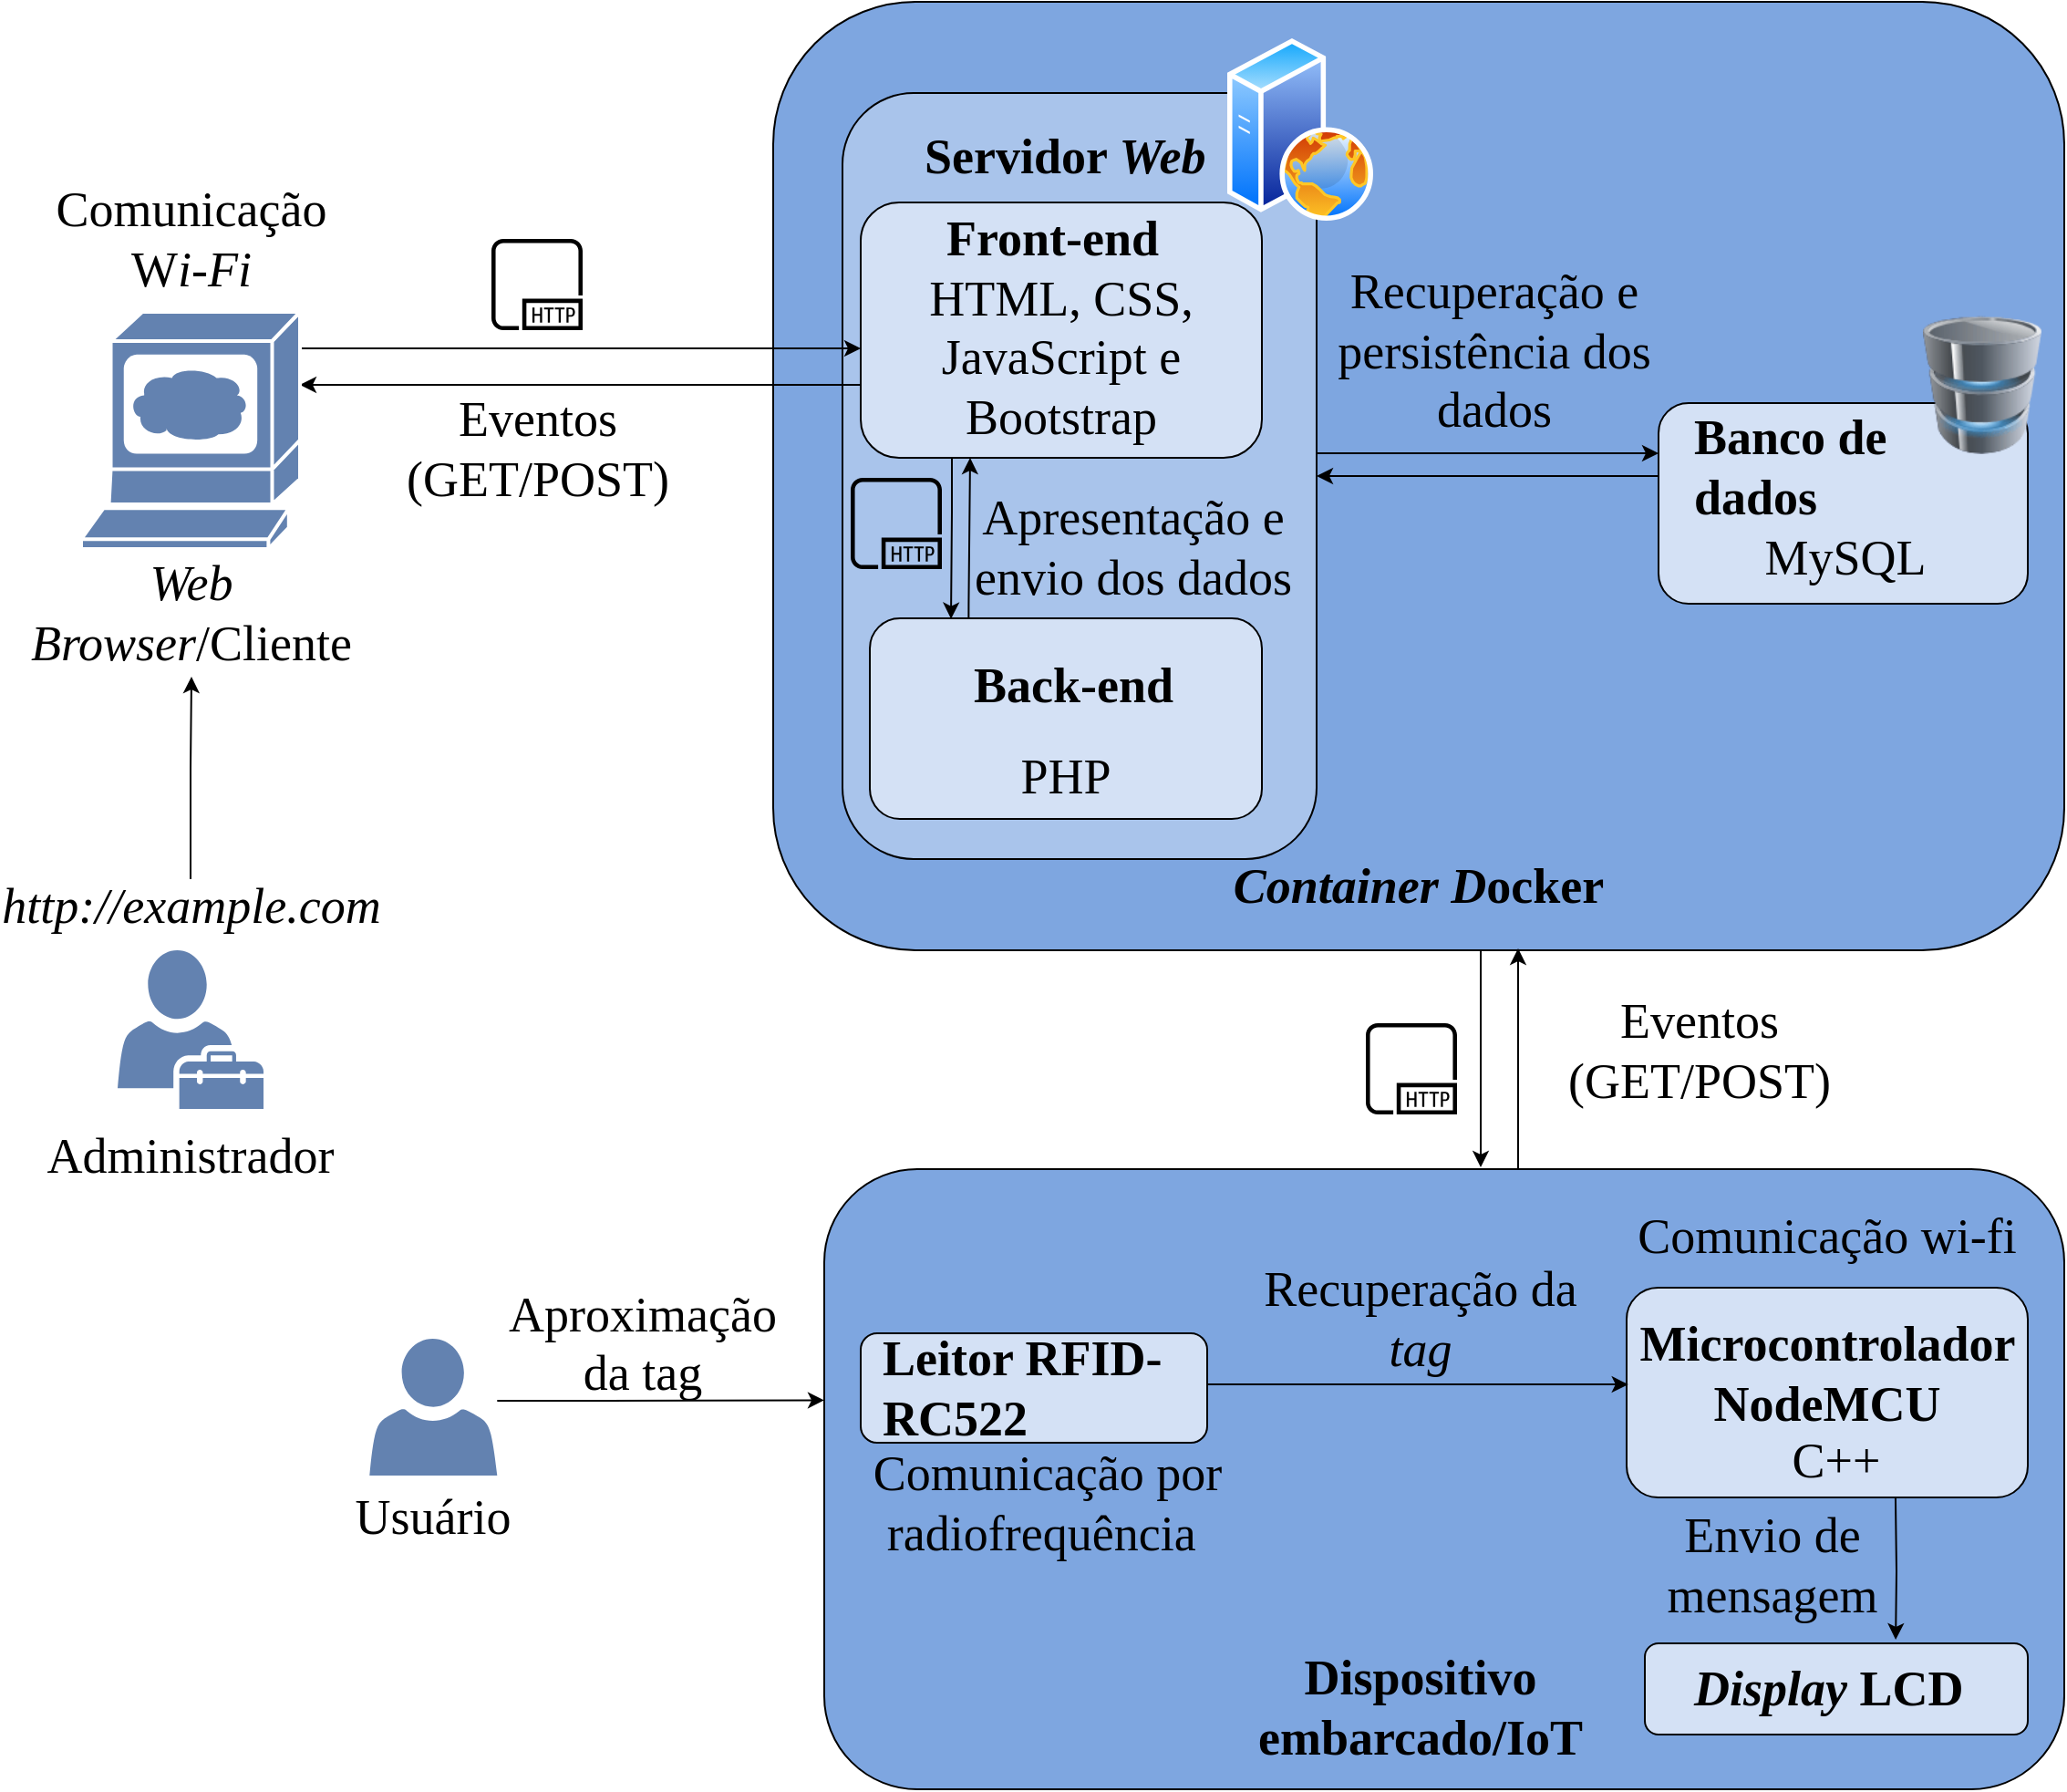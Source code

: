 <mxfile version="20.8.5" type="google"><diagram id="b0wzx9ONxdRVbKO0tMq7" name="ar"><mxGraphModel grid="1" page="1" gridSize="10" guides="1" tooltips="1" connect="1" arrows="1" fold="1" pageScale="1" pageWidth="827" pageHeight="1169" math="0" shadow="0"><root><mxCell id="0"/><mxCell id="1" parent="0"/><mxCell id="qznPIgW2SxoLf9IyZxrE-122" style="edgeStyle=orthogonalEdgeStyle;rounded=0;orthogonalLoop=1;jettySize=auto;html=1;fontSize=27;fontFamily=Times New Roman;" edge="1" parent="1" source="qznPIgW2SxoLf9IyZxrE-2"><mxGeometry relative="1" as="geometry"><mxPoint x="830" y="689" as="targetPoint"/><Array as="points"><mxPoint x="830" y="689"/></Array></mxGeometry></mxCell><mxCell id="qznPIgW2SxoLf9IyZxrE-2" value="" style="rounded=1;whiteSpace=wrap;html=1;fillColor=#7EA6E0;strokeColor=#000000;fontFamily=Times New Roman;fontSize=27;" vertex="1" parent="1"><mxGeometry x="442" y="50" width="708" height="520" as="geometry"/></mxCell><mxCell id="qznPIgW2SxoLf9IyZxrE-120" style="edgeStyle=orthogonalEdgeStyle;rounded=0;orthogonalLoop=1;jettySize=auto;html=1;entryX=0;entryY=0.25;entryDx=0;entryDy=0;fontSize=27;fontFamily=Times New Roman;" edge="1" parent="1" source="qznPIgW2SxoLf9IyZxrE-38" target="qznPIgW2SxoLf9IyZxrE-4"><mxGeometry relative="1" as="geometry"><Array as="points"><mxPoint x="800" y="298"/></Array></mxGeometry></mxCell><mxCell id="qznPIgW2SxoLf9IyZxrE-38" value="" style="rounded=1;whiteSpace=wrap;html=1;fontSize=27;fillColor=#A9C4EB;strokeColor=#000000;fontFamily=Times New Roman;" vertex="1" parent="1"><mxGeometry x="480" y="100" width="260" height="420" as="geometry"/></mxCell><mxCell id="qznPIgW2SxoLf9IyZxrE-3" value="&lt;font style=&quot;font-size: 27px;&quot;&gt;&lt;b style=&quot;font-size: 27px;&quot;&gt;&lt;i style=&quot;font-size: 27px;&quot;&gt;Container D&lt;/i&gt;ocker&lt;/b&gt;&lt;/font&gt;" style="text;html=1;strokeColor=none;fillColor=none;align=center;verticalAlign=middle;whiteSpace=wrap;rounded=0;fontFamily=Times New Roman;fontSize=27;" vertex="1" parent="1"><mxGeometry x="691" y="520" width="210" height="30" as="geometry"/></mxCell><mxCell id="qznPIgW2SxoLf9IyZxrE-121" style="edgeStyle=orthogonalEdgeStyle;rounded=0;orthogonalLoop=1;jettySize=auto;html=1;fontSize=27;fontFamily=Times New Roman;" edge="1" parent="1" source="qznPIgW2SxoLf9IyZxrE-4"><mxGeometry relative="1" as="geometry"><mxPoint x="740" y="310" as="targetPoint"/><Array as="points"><mxPoint x="880" y="310"/><mxPoint x="880" y="310"/></Array></mxGeometry></mxCell><mxCell id="qznPIgW2SxoLf9IyZxrE-4" value="" style="rounded=1;whiteSpace=wrap;html=1;fontSize=27;fillColor=#D4E1F5;strokeColor=#000000;fontFamily=Times New Roman;" vertex="1" parent="1"><mxGeometry x="927.5" y="270" width="202.5" height="110" as="geometry"/></mxCell><mxCell id="qznPIgW2SxoLf9IyZxrE-130" style="edgeStyle=orthogonalEdgeStyle;rounded=0;orthogonalLoop=1;jettySize=auto;html=1;fontSize=27;fontFamily=Times New Roman;" edge="1" parent="1" source="qznPIgW2SxoLf9IyZxrE-5" target="qznPIgW2SxoLf9IyZxrE-63"><mxGeometry relative="1" as="geometry"><Array as="points"><mxPoint x="400" y="260"/><mxPoint x="400" y="260"/></Array></mxGeometry></mxCell><mxCell id="qznPIgW2SxoLf9IyZxrE-139" style="edgeStyle=orthogonalEdgeStyle;rounded=0;orthogonalLoop=1;jettySize=auto;html=1;entryX=0.207;entryY=0.003;entryDx=0;entryDy=0;fontSize=27;fontFamily=Times New Roman;entryPerimeter=0;" edge="1" parent="1" source="qznPIgW2SxoLf9IyZxrE-5" target="qznPIgW2SxoLf9IyZxrE-6"><mxGeometry relative="1" as="geometry"><Array as="points"><mxPoint x="540" y="330"/><mxPoint x="540" y="330"/></Array></mxGeometry></mxCell><mxCell id="qznPIgW2SxoLf9IyZxrE-5" value="" style="rounded=1;whiteSpace=wrap;html=1;fontSize=27;fillColor=#D4E1F5;strokeColor=#000000;fontFamily=Times New Roman;" vertex="1" parent="1"><mxGeometry x="490" y="160" width="220" height="140" as="geometry"/></mxCell><mxCell id="qznPIgW2SxoLf9IyZxrE-6" value="" style="rounded=1;whiteSpace=wrap;html=1;fontSize=27;fillColor=#D4E1F5;strokeColor=#000000;fontFamily=Times New Roman;" vertex="1" parent="1"><mxGeometry x="495" y="388" width="215" height="110" as="geometry"/></mxCell><mxCell id="qznPIgW2SxoLf9IyZxrE-7" value="&lt;b style=&quot;font-size: 27px;&quot;&gt;Front-end&lt;/b&gt;" style="text;html=1;strokeColor=none;fillColor=none;align=left;verticalAlign=middle;whiteSpace=wrap;rounded=0;fontSize=27;fontFamily=Times New Roman;" vertex="1" parent="1"><mxGeometry x="535" y="165" width="130" height="30" as="geometry"/></mxCell><mxCell id="qznPIgW2SxoLf9IyZxrE-8" value="&lt;font style=&quot;font-size: 27px;&quot;&gt;&lt;b style=&quot;font-size: 27px;&quot;&gt;Banco de dados&lt;/b&gt;&lt;/font&gt;" style="text;html=1;strokeColor=none;fillColor=none;align=left;verticalAlign=middle;whiteSpace=wrap;rounded=0;fontSize=27;fontFamily=Times New Roman;" vertex="1" parent="1"><mxGeometry x="945" y="290" width="165" height="30" as="geometry"/></mxCell><mxCell id="qznPIgW2SxoLf9IyZxrE-11" value="HTML, CSS, JavaScript e Bootstrap" style="text;html=1;strokeColor=none;fillColor=none;align=center;verticalAlign=middle;whiteSpace=wrap;rounded=0;fontSize=27;fontFamily=Times New Roman;" vertex="1" parent="1"><mxGeometry x="483.13" y="230" width="233.75" height="30" as="geometry"/></mxCell><mxCell id="qznPIgW2SxoLf9IyZxrE-13" value="MySQL" style="text;html=1;strokeColor=none;fillColor=none;align=center;verticalAlign=middle;whiteSpace=wrap;rounded=0;fontSize=27;fontFamily=Times New Roman;" vertex="1" parent="1"><mxGeometry x="1000" y="340" width="60" height="30" as="geometry"/></mxCell><mxCell id="qznPIgW2SxoLf9IyZxrE-16" value="&lt;br style=&quot;font-size: 27px;&quot;&gt;&lt;span style=&quot;orphans: 2; text-align: center; text-indent: 0px; widows: 2; text-decoration-thickness: initial; text-decoration-style: initial; text-decoration-color: initial; float: none; font-size: 27px; display: inline !important;&quot;&gt;&lt;font style=&quot;font-size: 27px;&quot;&gt;Recuperação e persistência dos dados&lt;/font&gt;&lt;/span&gt;" style="text;html=1;strokeColor=none;fillColor=none;align=center;verticalAlign=middle;whiteSpace=wrap;rounded=0;fontSize=27;fontFamily=Times New Roman;" vertex="1" parent="1"><mxGeometry x="740" y="210" width="195" height="30" as="geometry"/></mxCell><mxCell id="qznPIgW2SxoLf9IyZxrE-19" value="&lt;font style=&quot;font-size: 27px;&quot;&gt;&lt;br style=&quot;font-size: 27px;&quot;&gt;&lt;span style=&quot;orphans: 2; text-align: center; text-indent: 0px; widows: 2; text-decoration-thickness: initial; text-decoration-style: initial; text-decoration-color: initial; float: none; font-size: 27px; display: inline !important;&quot;&gt;&lt;font style=&quot;font-size: 27px;&quot;&gt;Apresentação e envio dos dados&lt;/font&gt;&lt;/span&gt;&lt;/font&gt;" style="text;html=1;strokeColor=none;fillColor=none;align=center;verticalAlign=middle;whiteSpace=wrap;rounded=0;fontSize=27;fontFamily=Times New Roman;" vertex="1" parent="1"><mxGeometry x="550" y="315" width="179" height="35" as="geometry"/></mxCell><mxCell id="qznPIgW2SxoLf9IyZxrE-123" style="edgeStyle=orthogonalEdgeStyle;rounded=0;orthogonalLoop=1;jettySize=auto;html=1;fontSize=27;entryX=0.577;entryY=0.998;entryDx=0;entryDy=0;entryPerimeter=0;fontFamily=Times New Roman;" edge="1" parent="1" source="qznPIgW2SxoLf9IyZxrE-20" target="qznPIgW2SxoLf9IyZxrE-2"><mxGeometry relative="1" as="geometry"><mxPoint x="880" y="590" as="targetPoint"/><Array as="points"><mxPoint x="850" y="569"/></Array></mxGeometry></mxCell><mxCell id="qznPIgW2SxoLf9IyZxrE-20" value="" style="rounded=1;whiteSpace=wrap;html=1;fillColor=#7EA6E0;fontFamily=Times New Roman;fontSize=27;" vertex="1" parent="1"><mxGeometry x="470" y="690" width="680" height="340" as="geometry"/></mxCell><mxCell id="qznPIgW2SxoLf9IyZxrE-21" value="&lt;font style=&quot;font-size: 27px;&quot;&gt;&lt;b style=&quot;font-size: 27px;&quot;&gt;Dispositivo embarcado/IoT&lt;/b&gt;&lt;/font&gt;" style="text;html=1;strokeColor=none;fillColor=none;align=center;verticalAlign=middle;whiteSpace=wrap;rounded=0;fontFamily=Times New Roman;fontSize=27;" vertex="1" parent="1"><mxGeometry x="652" y="970" width="290" height="30" as="geometry"/></mxCell><mxCell id="qznPIgW2SxoLf9IyZxrE-108" style="edgeStyle=orthogonalEdgeStyle;rounded=0;orthogonalLoop=1;jettySize=auto;html=1;entryX=0.655;entryY=-0.04;entryDx=0;entryDy=0;entryPerimeter=0;fontSize=27;fontFamily=Times New Roman;" edge="1" parent="1" target="qznPIgW2SxoLf9IyZxrE-79"><mxGeometry relative="1" as="geometry"><mxPoint x="1057.47" y="870.0" as="sourcePoint"/><Array as="points"/></mxGeometry></mxCell><mxCell id="qznPIgW2SxoLf9IyZxrE-22" value="" style="rounded=1;whiteSpace=wrap;html=1;fontSize=27;fillColor=#D4E1F5;strokeColor=#000000;fontFamily=Times New Roman;" vertex="1" parent="1"><mxGeometry x="910" y="755" width="220" height="115" as="geometry"/></mxCell><mxCell id="qznPIgW2SxoLf9IyZxrE-23" value="&lt;font style=&quot;font-size: 27px;&quot;&gt;&lt;b style=&quot;font-size: 27px;&quot;&gt;Microcontrolador NodeMCU&lt;/b&gt;&lt;/font&gt;" style="text;html=1;strokeColor=none;fillColor=none;align=center;verticalAlign=middle;whiteSpace=wrap;rounded=0;fontSize=27;fontFamily=Times New Roman;" vertex="1" parent="1"><mxGeometry x="980" y="787" width="80" height="30" as="geometry"/></mxCell><mxCell id="qznPIgW2SxoLf9IyZxrE-24" value="C++" style="text;html=1;strokeColor=none;fillColor=none;align=center;verticalAlign=middle;whiteSpace=wrap;rounded=0;fontSize=27;fontFamily=Times New Roman;" vertex="1" parent="1"><mxGeometry x="995" y="830" width="60" height="40" as="geometry"/></mxCell><mxCell id="qznPIgW2SxoLf9IyZxrE-28" style="edgeStyle=orthogonalEdgeStyle;rounded=0;orthogonalLoop=1;jettySize=auto;html=1;entryX=0.004;entryY=0.461;entryDx=0;entryDy=0;entryPerimeter=0;fontSize=27;fontFamily=Times New Roman;" edge="1" parent="1" source="qznPIgW2SxoLf9IyZxrE-25" target="qznPIgW2SxoLf9IyZxrE-22"><mxGeometry relative="1" as="geometry"><Array as="points"><mxPoint x="745" y="808"/><mxPoint x="745" y="808"/></Array></mxGeometry></mxCell><mxCell id="qznPIgW2SxoLf9IyZxrE-25" value="" style="rounded=1;whiteSpace=wrap;html=1;fontSize=27;fillColor=#D4E1F5;strokeColor=#000000;fontFamily=Times New Roman;" vertex="1" parent="1"><mxGeometry x="490" y="780" width="190" height="60" as="geometry"/></mxCell><mxCell id="qznPIgW2SxoLf9IyZxrE-26" value="&lt;span style=&quot;font-weight: 700; font-size: 27px;&quot; class=&quot;JsGRdQ&quot;&gt;&lt;font style=&quot;font-size: 27px;&quot;&gt;Leitor RFID-RC522&lt;/font&gt;&lt;/span&gt;" style="text;html=1;strokeColor=none;fillColor=none;align=left;verticalAlign=middle;whiteSpace=wrap;rounded=0;fontSize=27;fontFamily=Times New Roman;" vertex="1" parent="1"><mxGeometry x="500" y="795" width="170" height="30" as="geometry"/></mxCell><mxCell id="qznPIgW2SxoLf9IyZxrE-36" value="" style="shape=image;html=1;verticalAlign=top;verticalLabelPosition=bottom;labelBackgroundColor=#ffffff;imageAspect=0;aspect=fixed;image=https://cdn4.iconfinder.com/data/icons/essentials-73/24/041_-_Wifi-128.png;fontSize=27;strokeColor=#000000;fillColor=#D4E1F5;fontFamily=Times New Roman;" vertex="1" parent="1"><mxGeometry x="1085" y="740" width="40" height="40" as="geometry"/></mxCell><mxCell id="qznPIgW2SxoLf9IyZxrE-37" value="Comunicação wi-fi" style="text;html=1;strokeColor=none;fillColor=none;align=center;verticalAlign=middle;whiteSpace=wrap;rounded=0;fontSize=27;fontFamily=Times New Roman;" vertex="1" parent="1"><mxGeometry x="910" y="707" width="220" height="40" as="geometry"/></mxCell><mxCell id="qznPIgW2SxoLf9IyZxrE-41" value="&lt;font style=&quot;font-size: 27px;&quot;&gt;&lt;b style=&quot;font-size: 27px;&quot;&gt;Servidor &lt;i style=&quot;font-size: 27px;&quot;&gt;Web&lt;/i&gt;&lt;/b&gt;&lt;/font&gt;" style="text;html=1;strokeColor=none;fillColor=none;align=left;verticalAlign=middle;whiteSpace=wrap;rounded=0;fontFamily=Times New Roman;fontSize=27;" vertex="1" parent="1"><mxGeometry x="522.5" y="120" width="175" height="30" as="geometry"/></mxCell><mxCell id="qznPIgW2SxoLf9IyZxrE-45" value="" style="shape=image;verticalLabelPosition=bottom;labelBackgroundColor=default;verticalAlign=top;aspect=fixed;imageAspect=0;image=https://www.nicolameyer.com/wp-content/uploads/2019/09/rfid-logo-800.png;fontFamily=Times New Roman;fontSize=27;" vertex="1" parent="1"><mxGeometry x="652.5" y="747" width="45" height="45" as="geometry"/></mxCell><mxCell id="qznPIgW2SxoLf9IyZxrE-46" value="Comunicação por radiofrequência&amp;nbsp;" style="text;html=1;strokeColor=none;fillColor=none;align=center;verticalAlign=middle;whiteSpace=wrap;rounded=0;fontSize=27;fontFamily=Times New Roman;" vertex="1" parent="1"><mxGeometry x="484.5" y="858" width="215" height="30" as="geometry"/></mxCell><mxCell id="qznPIgW2SxoLf9IyZxrE-56" value="Eventos (GET/POST)" style="text;html=1;strokeColor=none;fillColor=none;align=center;verticalAlign=middle;whiteSpace=wrap;rounded=0;fontSize=27;fontFamily=Times New Roman;" vertex="1" parent="1"><mxGeometry x="217.5" y="280" width="190" height="30" as="geometry"/></mxCell><mxCell id="qznPIgW2SxoLf9IyZxrE-59" value="" style="aspect=fixed;perimeter=ellipsePerimeter;html=1;align=center;shadow=0;dashed=0;spacingTop=3;image;image=img/lib/active_directory/web_server.svg;fontSize=27;strokeColor=#000000;fillColor=#7EA6E0;fontFamily=Times New Roman;" vertex="1" parent="1"><mxGeometry x="691" y="70" width="80" height="100" as="geometry"/></mxCell><mxCell id="qznPIgW2SxoLf9IyZxrE-62" value="" style="image;html=1;image=img/lib/clip_art/computers/Database_128x128.png;fontSize=27;strokeColor=#000000;fillColor=#CCFFFF;fontFamily=Times New Roman;" vertex="1" parent="1"><mxGeometry x="1072.5" y="220" width="65" height="80" as="geometry"/></mxCell><mxCell id="qznPIgW2SxoLf9IyZxrE-126" style="edgeStyle=orthogonalEdgeStyle;rounded=0;orthogonalLoop=1;jettySize=auto;html=1;fontSize=27;fontFamily=Times New Roman;" edge="1" parent="1" source="qznPIgW2SxoLf9IyZxrE-63"><mxGeometry relative="1" as="geometry"><Array as="points"><mxPoint x="490" y="240"/></Array><mxPoint x="490" y="240" as="targetPoint"/></mxGeometry></mxCell><mxCell id="qznPIgW2SxoLf9IyZxrE-63" value="" style="shape=mxgraph.cisco.computers_and_peripherals.web_browser;html=1;pointerEvents=1;dashed=0;fillColor=#6382B0;strokeColor=#ffffff;strokeWidth=2;verticalLabelPosition=bottom;verticalAlign=top;align=center;outlineConnect=0;fontSize=27;fontFamily=Times New Roman;" vertex="1" parent="1"><mxGeometry x="62.5" y="220" width="120" height="130" as="geometry"/></mxCell><mxCell id="qznPIgW2SxoLf9IyZxrE-65" value="" style="sketch=0;outlineConnect=0;fontColor=#232F3E;gradientColor=none;fillColor=#000000;strokeColor=none;dashed=0;verticalLabelPosition=bottom;verticalAlign=top;align=center;html=1;fontSize=27;fontStyle=0;aspect=fixed;pointerEvents=1;shape=mxgraph.aws4.http_protocol;fontFamily=Times New Roman;" vertex="1" parent="1"><mxGeometry x="287.5" y="180" width="50" height="50" as="geometry"/></mxCell><mxCell id="qznPIgW2SxoLf9IyZxrE-69" value="&lt;i style=&quot;font-size: 27px;&quot;&gt;Web Browser&lt;/i&gt;/Cliente" style="text;html=1;strokeColor=none;fillColor=none;align=center;verticalAlign=middle;whiteSpace=wrap;rounded=0;fontSize=27;fontFamily=Times New Roman;" vertex="1" parent="1"><mxGeometry x="27.5" y="370" width="190" height="30" as="geometry"/></mxCell><mxCell id="qznPIgW2SxoLf9IyZxrE-125" style="edgeStyle=orthogonalEdgeStyle;rounded=0;orthogonalLoop=1;jettySize=auto;html=1;fontSize=27;fontFamily=Times New Roman;" edge="1" parent="1" source="qznPIgW2SxoLf9IyZxrE-75"><mxGeometry relative="1" as="geometry"><Array as="points"><mxPoint x="122.5" y="470"/><mxPoint x="122.5" y="470"/></Array><mxPoint x="123" y="420" as="targetPoint"/></mxGeometry></mxCell><mxCell id="qznPIgW2SxoLf9IyZxrE-75" value="&lt;i style=&quot;font-size: 27px;&quot;&gt;http://example.com&lt;/i&gt;" style="text;html=1;strokeColor=none;fillColor=none;align=center;verticalAlign=middle;whiteSpace=wrap;rounded=0;fontSize=27;fontFamily=Times New Roman;" vertex="1" parent="1"><mxGeometry x="27.5" y="531" width="190" height="30" as="geometry"/></mxCell><mxCell id="qznPIgW2SxoLf9IyZxrE-79" value="" style="rounded=1;whiteSpace=wrap;html=1;fontSize=27;fillColor=#D4E1F5;strokeColor=#000000;fontFamily=Times New Roman;" vertex="1" parent="1"><mxGeometry x="920" y="950" width="210" height="50" as="geometry"/></mxCell><mxCell id="qznPIgW2SxoLf9IyZxrE-80" value="&lt;font style=&quot;font-size: 27px;&quot;&gt;&lt;b style=&quot;font-size: 27px;&quot;&gt;&lt;i style=&quot;font-size: 27px;&quot;&gt;Display &lt;/i&gt;LCD&lt;/b&gt;&lt;/font&gt;" style="text;html=1;strokeColor=none;fillColor=none;align=left;verticalAlign=middle;whiteSpace=wrap;rounded=0;fontSize=27;fontFamily=Times New Roman;" vertex="1" parent="1"><mxGeometry x="945" y="960" width="167.5" height="30" as="geometry"/></mxCell><mxCell id="qznPIgW2SxoLf9IyZxrE-89" value="Administrador" style="text;whiteSpace=wrap;html=1;fontSize=27;align=center;fontFamily=Times New Roman;" vertex="1" parent="1"><mxGeometry x="20" y="660" width="205" height="40" as="geometry"/></mxCell><mxCell id="qznPIgW2SxoLf9IyZxrE-104" value="Comunicação W&lt;i style=&quot;font-size: 27px;&quot;&gt;i-Fi&lt;/i&gt;" style="text;html=1;strokeColor=none;fillColor=none;align=center;verticalAlign=middle;whiteSpace=wrap;rounded=0;fontSize=27;fontFamily=Times New Roman;" vertex="1" parent="1"><mxGeometry x="38.5" y="160" width="168" height="40" as="geometry"/></mxCell><mxCell id="qznPIgW2SxoLf9IyZxrE-110" value="Eventos (GET/POST)" style="text;html=1;strokeColor=none;fillColor=none;align=center;verticalAlign=middle;whiteSpace=wrap;rounded=0;fontSize=27;fontFamily=Times New Roman;" vertex="1" parent="1"><mxGeometry x="855" y="610" width="190" height="30" as="geometry"/></mxCell><mxCell id="qznPIgW2SxoLf9IyZxrE-111" value="" style="sketch=0;outlineConnect=0;fontColor=#232F3E;gradientColor=none;fillColor=#000000;strokeColor=none;dashed=0;verticalLabelPosition=bottom;verticalAlign=top;align=center;html=1;fontSize=27;fontStyle=0;aspect=fixed;pointerEvents=1;shape=mxgraph.aws4.http_protocol;fontFamily=Times New Roman;" vertex="1" parent="1"><mxGeometry x="767" y="610" width="50" height="50" as="geometry"/></mxCell><mxCell id="qznPIgW2SxoLf9IyZxrE-112" value="" style="shape=image;html=1;verticalAlign=top;verticalLabelPosition=bottom;labelBackgroundColor=#ffffff;imageAspect=0;aspect=fixed;image=https://cdn4.iconfinder.com/data/icons/essentials-73/24/041_-_Wifi-128.png;fontSize=27;strokeColor=#000000;fillColor=#D4E1F5;fontFamily=Times New Roman;" vertex="1" parent="1"><mxGeometry x="42.5" y="200" width="40" height="40" as="geometry"/></mxCell><mxCell id="qznPIgW2SxoLf9IyZxrE-115" value="Envio de mensagem" style="text;html=1;strokeColor=none;fillColor=none;align=center;verticalAlign=middle;whiteSpace=wrap;rounded=0;fontSize=27;fontFamily=Times New Roman;" vertex="1" parent="1"><mxGeometry x="945" y="892" width="90" height="30" as="geometry"/></mxCell><mxCell id="qznPIgW2SxoLf9IyZxrE-118" value="Recuperação da &lt;i style=&quot;font-size: 27px;&quot;&gt;tag&lt;/i&gt;" style="text;html=1;strokeColor=none;fillColor=none;align=center;verticalAlign=middle;whiteSpace=wrap;rounded=0;fontSize=27;fontFamily=Times New Roman;" vertex="1" parent="1"><mxGeometry x="710" y="757" width="174" height="30" as="geometry"/></mxCell><mxCell id="qznPIgW2SxoLf9IyZxrE-140" style="edgeStyle=orthogonalEdgeStyle;rounded=0;orthogonalLoop=1;jettySize=auto;html=1;fontSize=27;fontFamily=Times New Roman;exitX=0.252;exitY=-0.001;exitDx=0;exitDy=0;exitPerimeter=0;" edge="1" parent="1" source="qznPIgW2SxoLf9IyZxrE-6"><mxGeometry relative="1" as="geometry"><mxPoint x="543" y="380" as="sourcePoint"/><mxPoint x="550" y="300" as="targetPoint"/><Array as="points"><mxPoint x="549" y="380"/><mxPoint x="550" y="380"/></Array></mxGeometry></mxCell><mxCell id="qznPIgW2SxoLf9IyZxrE-127" value="&lt;b style=&quot;font-size: 27px;&quot;&gt;Back-end&lt;/b&gt;" style="text;html=1;strokeColor=none;fillColor=none;align=left;verticalAlign=middle;whiteSpace=wrap;rounded=0;fontSize=27;fontFamily=Times New Roman;" vertex="1" parent="1"><mxGeometry x="550" y="410" width="120" height="30" as="geometry"/></mxCell><mxCell id="qznPIgW2SxoLf9IyZxrE-128" value="PHP" style="text;html=1;strokeColor=none;fillColor=none;align=center;verticalAlign=middle;whiteSpace=wrap;rounded=0;fontSize=27;fontFamily=Times New Roman;" vertex="1" parent="1"><mxGeometry x="540" y="460" width="125" height="30" as="geometry"/></mxCell><mxCell id="qznPIgW2SxoLf9IyZxrE-134" value="" style="sketch=0;pointerEvents=1;shadow=0;dashed=0;html=1;strokeColor=none;fillColor=#6382B0;labelPosition=center;verticalLabelPosition=bottom;verticalAlign=top;outlineConnect=0;align=center;shape=mxgraph.office.users.tenant_admin;fontSize=27;fontFamily=Times New Roman;" vertex="1" parent="1"><mxGeometry x="82.5" y="570" width="80" height="87" as="geometry"/></mxCell><mxCell id="qznPIgW2SxoLf9IyZxrE-137" style="edgeStyle=orthogonalEdgeStyle;rounded=0;orthogonalLoop=1;jettySize=auto;html=1;entryX=-0.001;entryY=0.471;entryDx=0;entryDy=0;entryPerimeter=0;fontSize=27;fontFamily=Times New Roman;" edge="1" parent="1" source="qznPIgW2SxoLf9IyZxrE-135"><mxGeometry relative="1" as="geometry"><mxPoint x="469.995" y="816.69" as="targetPoint"/><Array as="points"><mxPoint x="350.65" y="817"/><mxPoint x="350.65" y="817"/></Array></mxGeometry></mxCell><mxCell id="qznPIgW2SxoLf9IyZxrE-135" value="" style="sketch=0;pointerEvents=1;shadow=0;dashed=0;html=1;strokeColor=none;fillColor=#6382B0;labelPosition=center;verticalLabelPosition=bottom;verticalAlign=top;outlineConnect=0;align=center;shape=mxgraph.office.users.user;fontSize=27;fontFamily=Times New Roman;" vertex="1" parent="1"><mxGeometry x="220.65" y="783" width="70" height="75" as="geometry"/></mxCell><mxCell id="qznPIgW2SxoLf9IyZxrE-136" value="Usuário" style="text;whiteSpace=wrap;html=1;fontSize=27;align=center;fontFamily=Times New Roman;" vertex="1" parent="1"><mxGeometry x="198.15" y="858" width="115" height="40" as="geometry"/></mxCell><mxCell id="qznPIgW2SxoLf9IyZxrE-138" value="Aproximação da tag" style="text;whiteSpace=wrap;html=1;fontSize=27;align=center;fontFamily=Times New Roman;" vertex="1" parent="1"><mxGeometry x="313.15" y="747" width="115" height="40" as="geometry"/></mxCell><mxCell id="qznPIgW2SxoLf9IyZxrE-145" value="" style="sketch=0;outlineConnect=0;fontColor=#232F3E;gradientColor=none;fillColor=#000000;strokeColor=none;dashed=0;verticalLabelPosition=bottom;verticalAlign=top;align=center;html=1;fontSize=27;fontStyle=0;aspect=fixed;pointerEvents=1;shape=mxgraph.aws4.http_protocol;fontFamily=Times New Roman;" vertex="1" parent="1"><mxGeometry x="484.5" y="311" width="50" height="50" as="geometry"/></mxCell></root></mxGraphModel></diagram></mxfile>